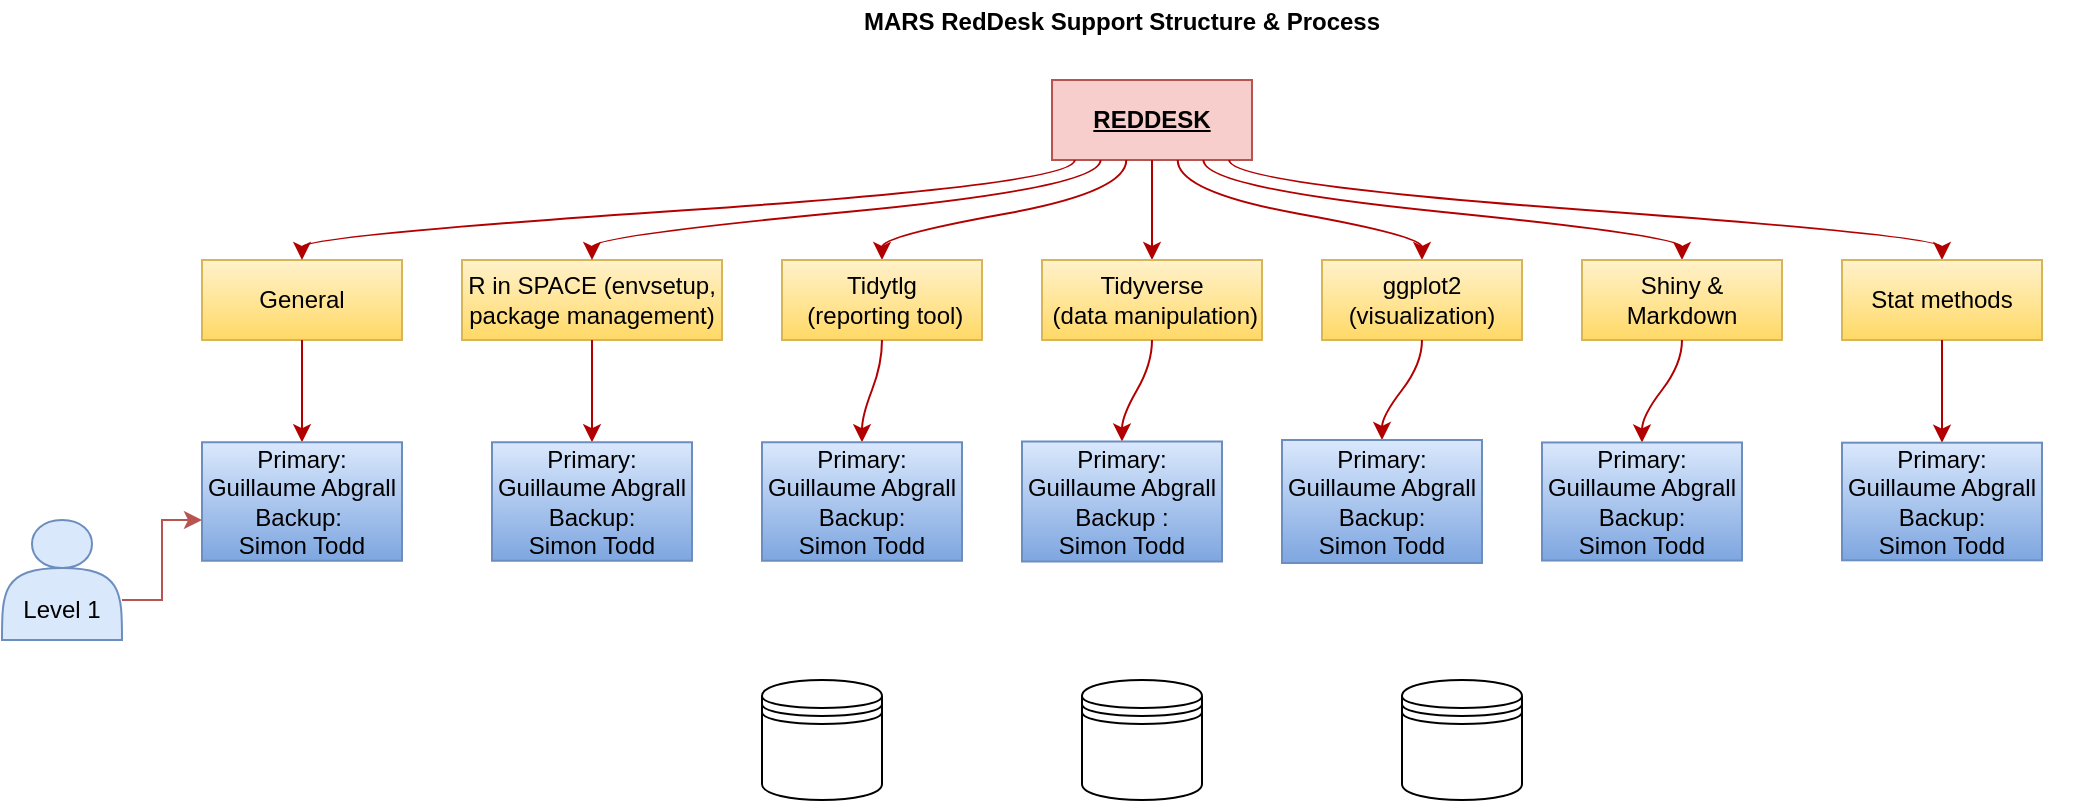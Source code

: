 <mxfile version="17.1.2" type="github">
  <diagram id="VQwfta1OL1ngFvQ2oTLC" name="Page-1">
    <mxGraphModel dx="2156" dy="732" grid="1" gridSize="10" guides="1" tooltips="1" connect="1" arrows="1" fold="1" page="1" pageScale="1" pageWidth="1100" pageHeight="850" math="0" shadow="0">
      <root>
        <mxCell id="0" />
        <mxCell id="1" parent="0" />
        <mxCell id="wjvx4pCfY3qMHOQfi7Cr-11" value="MARS RedDesk Support Structure &amp; Process" style="swimlane;startSize=20;horizontal=1;childLayout=flowLayout;flowOrientation=north;resizable=0;interRankCellSpacing=50;containerType=tree;strokeColor=none;" parent="1" vertex="1">
          <mxGeometry x="-1010" y="100" width="960" height="302" as="geometry" />
        </mxCell>
        <mxCell id="wjvx4pCfY3qMHOQfi7Cr-12" value="REDDESK" style="whiteSpace=wrap;html=1;fontStyle=5;fillColor=#f8cecc;strokeColor=#b85450;" parent="wjvx4pCfY3qMHOQfi7Cr-11" vertex="1">
          <mxGeometry x="445" y="40" width="100" height="40" as="geometry" />
        </mxCell>
        <mxCell id="wjvx4pCfY3qMHOQfi7Cr-13" value="General" style="whiteSpace=wrap;html=1;fillColor=#fff2cc;strokeColor=#d6b656;gradientColor=#ffd966;" parent="wjvx4pCfY3qMHOQfi7Cr-11" vertex="1">
          <mxGeometry x="20" y="130" width="100" height="40" as="geometry" />
        </mxCell>
        <mxCell id="wjvx4pCfY3qMHOQfi7Cr-14" value="" style="html=1;curved=1;rounded=0;noEdgeStyle=1;orthogonal=1;fillColor=#e51400;strokeColor=#B20000;" parent="wjvx4pCfY3qMHOQfi7Cr-11" source="wjvx4pCfY3qMHOQfi7Cr-12" target="wjvx4pCfY3qMHOQfi7Cr-13" edge="1">
          <mxGeometry relative="1" as="geometry">
            <Array as="points">
              <mxPoint x="456.429" y="92" />
              <mxPoint x="70" y="118" />
            </Array>
          </mxGeometry>
        </mxCell>
        <mxCell id="wjvx4pCfY3qMHOQfi7Cr-15" value="R in SPACE (envsetup, &lt;br&gt;package management)" style="whiteSpace=wrap;html=1;fillColor=#fff2cc;gradientColor=#ffd966;strokeColor=#d6b656;" parent="wjvx4pCfY3qMHOQfi7Cr-11" vertex="1">
          <mxGeometry x="150" y="130" width="130" height="40" as="geometry" />
        </mxCell>
        <mxCell id="wjvx4pCfY3qMHOQfi7Cr-16" value="" style="html=1;curved=1;rounded=0;noEdgeStyle=1;orthogonal=1;fillColor=#e51400;strokeColor=#B20000;" parent="wjvx4pCfY3qMHOQfi7Cr-11" source="wjvx4pCfY3qMHOQfi7Cr-12" target="wjvx4pCfY3qMHOQfi7Cr-15" edge="1">
          <mxGeometry relative="1" as="geometry">
            <Array as="points">
              <mxPoint x="469.286" y="94" />
              <mxPoint x="215" y="118" />
            </Array>
          </mxGeometry>
        </mxCell>
        <mxCell id="olOv5MucU8dO_Wtyu6DV-2" value="" style="html=1;curved=1;rounded=0;noEdgeStyle=1;orthogonal=1;fillColor=#e51400;strokeColor=#B20000;" parent="wjvx4pCfY3qMHOQfi7Cr-11" source="wjvx4pCfY3qMHOQfi7Cr-12" target="olOv5MucU8dO_Wtyu6DV-3" edge="1">
          <mxGeometry relative="1" as="geometry">
            <Array as="points">
              <mxPoint x="482.143" y="96" />
              <mxPoint x="360" y="118" />
            </Array>
            <mxPoint x="1087.5" y="3210" as="sourcePoint" />
          </mxGeometry>
        </mxCell>
        <mxCell id="olOv5MucU8dO_Wtyu6DV-3" value="Tidytlg&lt;br&gt;&amp;nbsp;(reporting tool)" style="whiteSpace=wrap;html=1;fillColor=#fff2cc;gradientColor=#ffd966;strokeColor=#d6b656;" parent="wjvx4pCfY3qMHOQfi7Cr-11" vertex="1">
          <mxGeometry x="310" y="130" width="100" height="40" as="geometry" />
        </mxCell>
        <mxCell id="olOv5MucU8dO_Wtyu6DV-4" value="" style="html=1;curved=1;rounded=0;noEdgeStyle=1;orthogonal=1;fillColor=#e51400;strokeColor=#B20000;" parent="wjvx4pCfY3qMHOQfi7Cr-11" source="wjvx4pCfY3qMHOQfi7Cr-12" target="olOv5MucU8dO_Wtyu6DV-5" edge="1">
          <mxGeometry relative="1" as="geometry">
            <Array as="points">
              <mxPoint x="495.0" y="98" />
              <mxPoint x="495" y="118" />
            </Array>
            <mxPoint x="1140" y="3170" as="sourcePoint" />
          </mxGeometry>
        </mxCell>
        <mxCell id="olOv5MucU8dO_Wtyu6DV-5" value="Tidyverse&lt;br&gt;&amp;nbsp;(data manipulation)" style="whiteSpace=wrap;html=1;fillColor=#fff2cc;gradientColor=#ffd966;strokeColor=#d6b656;" parent="wjvx4pCfY3qMHOQfi7Cr-11" vertex="1">
          <mxGeometry x="440" y="130" width="110" height="40" as="geometry" />
        </mxCell>
        <mxCell id="olOv5MucU8dO_Wtyu6DV-6" value="" style="html=1;curved=1;rounded=0;noEdgeStyle=1;orthogonal=1;fillColor=#e51400;strokeColor=#B20000;" parent="wjvx4pCfY3qMHOQfi7Cr-11" source="wjvx4pCfY3qMHOQfi7Cr-12" target="olOv5MucU8dO_Wtyu6DV-7" edge="1">
          <mxGeometry relative="1" as="geometry">
            <Array as="points">
              <mxPoint x="507.857" y="96" />
              <mxPoint x="630" y="118" />
            </Array>
            <mxPoint x="1188.75" y="3130" as="sourcePoint" />
          </mxGeometry>
        </mxCell>
        <mxCell id="olOv5MucU8dO_Wtyu6DV-7" value="ggplot2 (visualization)" style="whiteSpace=wrap;html=1;fillColor=#fff2cc;gradientColor=#ffd966;strokeColor=#d6b656;" parent="wjvx4pCfY3qMHOQfi7Cr-11" vertex="1">
          <mxGeometry x="580" y="130" width="100" height="40" as="geometry" />
        </mxCell>
        <mxCell id="olOv5MucU8dO_Wtyu6DV-8" value="" style="html=1;curved=1;rounded=0;noEdgeStyle=1;orthogonal=1;fillColor=#e51400;strokeColor=#B20000;" parent="wjvx4pCfY3qMHOQfi7Cr-11" source="wjvx4pCfY3qMHOQfi7Cr-13" target="olOv5MucU8dO_Wtyu6DV-9" edge="1">
          <mxGeometry relative="1" as="geometry">
            <Array as="points">
              <mxPoint x="70" y="182" />
              <mxPoint x="70" y="208" />
            </Array>
            <mxPoint x="940" y="3180" as="sourcePoint" />
          </mxGeometry>
        </mxCell>
        <mxCell id="olOv5MucU8dO_Wtyu6DV-9" value="Primary:&lt;br&gt;Guillaume Abgrall&lt;br&gt;Backup:&amp;nbsp;&lt;br&gt;Simon Todd" style="whiteSpace=wrap;html=1;fillColor=#dae8fc;gradientColor=#7ea6e0;strokeColor=#6c8ebf;" parent="wjvx4pCfY3qMHOQfi7Cr-11" vertex="1">
          <mxGeometry x="20" y="221.125" width="100" height="59.25" as="geometry" />
        </mxCell>
        <mxCell id="olOv5MucU8dO_Wtyu6DV-12" value="" style="html=1;curved=1;rounded=0;noEdgeStyle=1;orthogonal=1;fillColor=#e51400;strokeColor=#B20000;" parent="wjvx4pCfY3qMHOQfi7Cr-11" source="wjvx4pCfY3qMHOQfi7Cr-15" target="olOv5MucU8dO_Wtyu6DV-13" edge="1">
          <mxGeometry relative="1" as="geometry">
            <Array as="points">
              <mxPoint x="215" y="182" />
              <mxPoint x="215" y="208" />
            </Array>
            <mxPoint x="1102" y="2930" as="sourcePoint" />
          </mxGeometry>
        </mxCell>
        <mxCell id="olOv5MucU8dO_Wtyu6DV-13" value="Primary:&lt;br&gt;Guillaume Abgrall&lt;br&gt;Backup:&lt;br&gt;Simon Todd" style="whiteSpace=wrap;html=1;fillColor=#dae8fc;gradientColor=#7ea6e0;strokeColor=#6c8ebf;" parent="wjvx4pCfY3qMHOQfi7Cr-11" vertex="1">
          <mxGeometry x="165" y="221.125" width="100" height="59.25" as="geometry" />
        </mxCell>
        <mxCell id="olOv5MucU8dO_Wtyu6DV-14" value="" style="html=1;curved=1;rounded=0;noEdgeStyle=1;orthogonal=1;fillColor=#e51400;strokeColor=#B20000;" parent="wjvx4pCfY3qMHOQfi7Cr-11" source="olOv5MucU8dO_Wtyu6DV-3" target="JjLd1DPKK2njpRceMTh7-41" edge="1">
          <mxGeometry relative="1" as="geometry">
            <Array as="points">
              <mxPoint x="360" y="182" />
              <mxPoint x="350" y="208" />
            </Array>
            <mxPoint x="1080" y="2850" as="sourcePoint" />
          </mxGeometry>
        </mxCell>
        <mxCell id="olOv5MucU8dO_Wtyu6DV-16" value="" style="html=1;curved=1;rounded=0;noEdgeStyle=1;orthogonal=1;fillColor=#e51400;strokeColor=#B20000;" parent="wjvx4pCfY3qMHOQfi7Cr-11" source="olOv5MucU8dO_Wtyu6DV-5" target="olOv5MucU8dO_Wtyu6DV-17" edge="1">
          <mxGeometry relative="1" as="geometry">
            <Array as="points">
              <mxPoint x="495" y="182" />
              <mxPoint x="480" y="208" />
            </Array>
            <mxPoint x="1078" y="2810" as="sourcePoint" />
          </mxGeometry>
        </mxCell>
        <mxCell id="olOv5MucU8dO_Wtyu6DV-17" value="Primary: Guillaume Abgrall&lt;br&gt;Backup :&lt;br&gt;Simon Todd" style="whiteSpace=wrap;html=1;fillColor=#dae8fc;gradientColor=#7ea6e0;strokeColor=#6c8ebf;" parent="wjvx4pCfY3qMHOQfi7Cr-11" vertex="1">
          <mxGeometry x="430" y="220.75" width="100" height="60" as="geometry" />
        </mxCell>
        <mxCell id="olOv5MucU8dO_Wtyu6DV-18" value="" style="html=1;curved=1;rounded=0;noEdgeStyle=1;orthogonal=1;fillColor=#e51400;strokeColor=#B20000;" parent="wjvx4pCfY3qMHOQfi7Cr-11" source="olOv5MucU8dO_Wtyu6DV-7" target="olOv5MucU8dO_Wtyu6DV-19" edge="1">
          <mxGeometry relative="1" as="geometry">
            <Array as="points">
              <mxPoint x="630" y="182" />
              <mxPoint x="610" y="208" />
            </Array>
            <mxPoint x="1076" y="2770" as="sourcePoint" />
          </mxGeometry>
        </mxCell>
        <mxCell id="olOv5MucU8dO_Wtyu6DV-19" value="Primary: Guillaume Abgrall&lt;br&gt;Backup:&lt;br&gt;Simon Todd" style="whiteSpace=wrap;html=1;fillColor=#dae8fc;gradientColor=#7ea6e0;strokeColor=#6c8ebf;" parent="wjvx4pCfY3qMHOQfi7Cr-11" vertex="1">
          <mxGeometry x="560" y="220" width="100" height="61.5" as="geometry" />
        </mxCell>
        <mxCell id="JjLd1DPKK2njpRceMTh7-5" value="" style="html=1;curved=1;rounded=0;noEdgeStyle=1;orthogonal=1;fillColor=#e51400;strokeColor=#B20000;" edge="1" target="JjLd1DPKK2njpRceMTh7-6" source="wjvx4pCfY3qMHOQfi7Cr-12" parent="wjvx4pCfY3qMHOQfi7Cr-11">
          <mxGeometry relative="1" as="geometry">
            <Array as="points">
              <mxPoint x="520.714" y="94" />
              <mxPoint x="760" y="118" />
            </Array>
            <mxPoint x="55" y="1180" as="sourcePoint" />
          </mxGeometry>
        </mxCell>
        <mxCell id="JjLd1DPKK2njpRceMTh7-6" value="Shiny &amp;amp; Markdown" style="whiteSpace=wrap;html=1;fillColor=#fff2cc;gradientColor=#ffd966;strokeColor=#d6b656;" vertex="1" parent="wjvx4pCfY3qMHOQfi7Cr-11">
          <mxGeometry x="710" y="130" width="100" height="40" as="geometry" />
        </mxCell>
        <mxCell id="JjLd1DPKK2njpRceMTh7-32" value="" style="html=1;curved=1;rounded=0;noEdgeStyle=1;orthogonal=1;fillColor=#e51400;strokeColor=#B20000;" edge="1" target="JjLd1DPKK2njpRceMTh7-33" source="wjvx4pCfY3qMHOQfi7Cr-12" parent="wjvx4pCfY3qMHOQfi7Cr-11">
          <mxGeometry relative="1" as="geometry">
            <Array as="points">
              <mxPoint x="533.571" y="92" />
              <mxPoint x="890" y="118" />
            </Array>
            <mxPoint x="-65" y="1100" as="sourcePoint" />
          </mxGeometry>
        </mxCell>
        <mxCell id="JjLd1DPKK2njpRceMTh7-33" value="Stat methods" style="whiteSpace=wrap;html=1;fillColor=#fff2cc;gradientColor=#ffd966;strokeColor=#d6b656;" vertex="1" parent="wjvx4pCfY3qMHOQfi7Cr-11">
          <mxGeometry x="840" y="130" width="100" height="40" as="geometry" />
        </mxCell>
        <mxCell id="JjLd1DPKK2njpRceMTh7-36" value="" style="html=1;curved=1;rounded=0;noEdgeStyle=1;orthogonal=1;fillColor=#e51400;strokeColor=#B20000;" edge="1" target="JjLd1DPKK2njpRceMTh7-37" source="JjLd1DPKK2njpRceMTh7-6" parent="wjvx4pCfY3qMHOQfi7Cr-11">
          <mxGeometry relative="1" as="geometry">
            <Array as="points">
              <mxPoint x="760" y="182" />
              <mxPoint x="740" y="208" />
            </Array>
            <mxPoint x="-29.286" y="1060" as="sourcePoint" />
          </mxGeometry>
        </mxCell>
        <mxCell id="JjLd1DPKK2njpRceMTh7-37" value="Primary: Guillaume Abgrall&lt;br&gt;Backup:&lt;br&gt;Simon Todd" style="whiteSpace=wrap;html=1;fillColor=#dae8fc;gradientColor=#7ea6e0;strokeColor=#6c8ebf;" vertex="1" parent="wjvx4pCfY3qMHOQfi7Cr-11">
          <mxGeometry x="690" y="221.23" width="100" height="59.04" as="geometry" />
        </mxCell>
        <mxCell id="JjLd1DPKK2njpRceMTh7-38" value="" style="html=1;curved=1;rounded=0;noEdgeStyle=1;orthogonal=1;fillColor=#e51400;strokeColor=#B20000;" edge="1" target="JjLd1DPKK2njpRceMTh7-39" source="JjLd1DPKK2njpRceMTh7-33" parent="wjvx4pCfY3qMHOQfi7Cr-11">
          <mxGeometry relative="1" as="geometry">
            <Array as="points">
              <mxPoint x="890" y="182" />
              <mxPoint x="890" y="208" />
            </Array>
            <mxPoint x="-136.429" y="820" as="sourcePoint" />
          </mxGeometry>
        </mxCell>
        <mxCell id="JjLd1DPKK2njpRceMTh7-39" value="Primary: Guillaume Abgrall&lt;br&gt;Backup:&lt;br&gt;Simon Todd" style="whiteSpace=wrap;html=1;fillColor=#dae8fc;gradientColor=#7ea6e0;strokeColor=#6c8ebf;" vertex="1" parent="wjvx4pCfY3qMHOQfi7Cr-11">
          <mxGeometry x="840" y="221.34" width="100" height="58.82" as="geometry" />
        </mxCell>
        <mxCell id="JjLd1DPKK2njpRceMTh7-41" value="Primary: Guillaume Abgrall&lt;br&gt;Backup: &lt;br&gt;Simon Todd" style="whiteSpace=wrap;html=1;fillColor=#dae8fc;gradientColor=#7ea6e0;strokeColor=#6c8ebf;" vertex="1" parent="wjvx4pCfY3qMHOQfi7Cr-11">
          <mxGeometry x="300" y="221.125" width="100" height="59.25" as="geometry" />
        </mxCell>
        <mxCell id="olOv5MucU8dO_Wtyu6DV-20" value="&lt;br&gt;&lt;br&gt;Level 1" style="shape=actor;whiteSpace=wrap;html=1;fillColor=#dae8fc;strokeColor=#6c8ebf;" parent="1" vertex="1">
          <mxGeometry x="-1090" y="360" width="60" height="60" as="geometry" />
        </mxCell>
        <mxCell id="JjLd1DPKK2njpRceMTh7-1" value="" style="shape=datastore;whiteSpace=wrap;html=1;" vertex="1" parent="1">
          <mxGeometry x="-710" y="440" width="60" height="60" as="geometry" />
        </mxCell>
        <mxCell id="JjLd1DPKK2njpRceMTh7-2" value="" style="shape=datastore;whiteSpace=wrap;html=1;" vertex="1" parent="1">
          <mxGeometry x="-550" y="440" width="60" height="60" as="geometry" />
        </mxCell>
        <mxCell id="JjLd1DPKK2njpRceMTh7-3" value="" style="shape=datastore;whiteSpace=wrap;html=1;" vertex="1" parent="1">
          <mxGeometry x="-390" y="440" width="60" height="60" as="geometry" />
        </mxCell>
        <mxCell id="olOv5MucU8dO_Wtyu6DV-22" value="" style="edgeStyle=elbowEdgeStyle;elbow=horizontal;endArrow=classic;html=1;rounded=0;fillColor=#f8cecc;gradientColor=#ea6b66;strokeColor=#b85450;" parent="1" edge="1">
          <mxGeometry width="50" height="50" relative="1" as="geometry">
            <mxPoint x="-1030" y="400" as="sourcePoint" />
            <mxPoint x="-990" y="360" as="targetPoint" />
          </mxGeometry>
        </mxCell>
      </root>
    </mxGraphModel>
  </diagram>
</mxfile>
